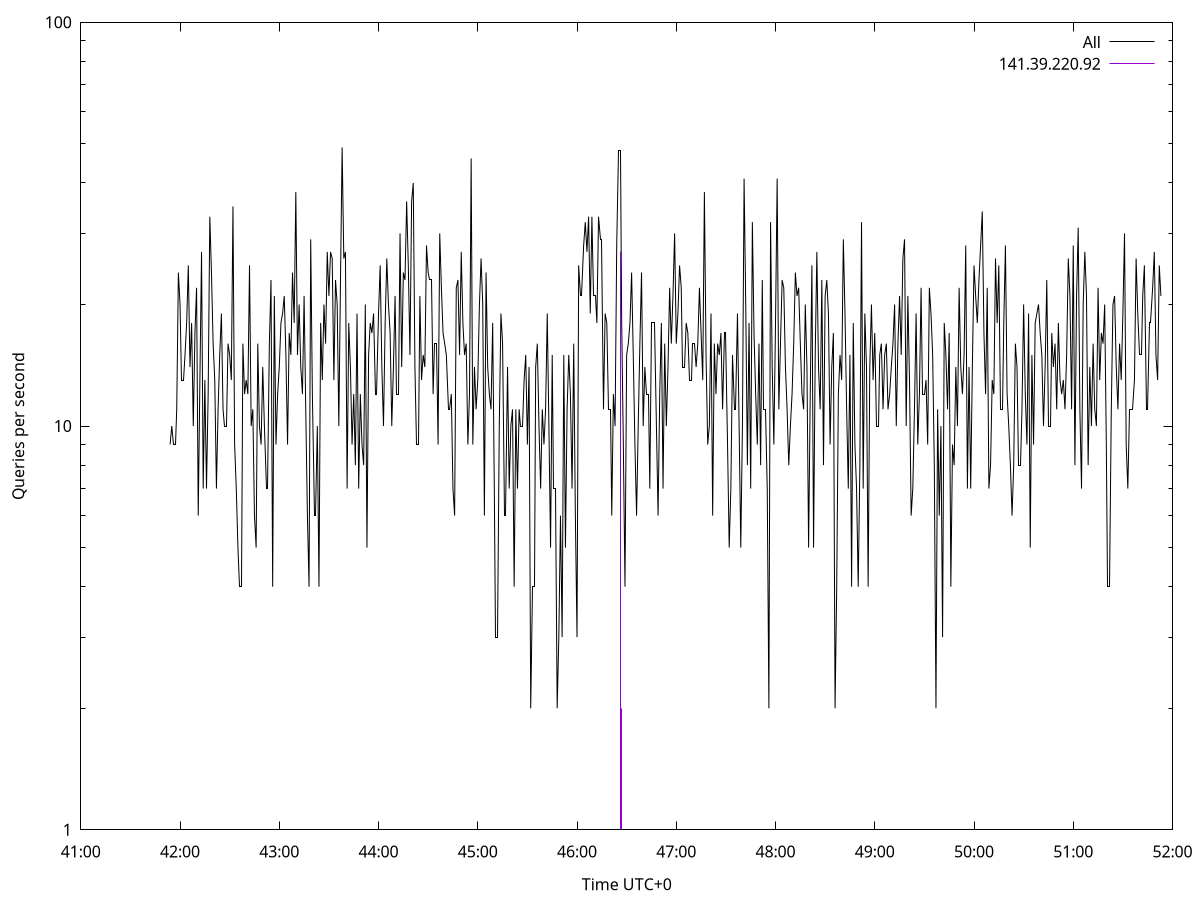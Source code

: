 set terminal pngcairo size 1024,768
set output 'Sun Jan  7 04:41:54 2024.png'
set ylabel 'Queries per second'
set xlabel 'Time UTC+0'
set xdata time
set timefmt "%s"
set log y
plot \
'-' using 1:2 linecolor 0 linetype 2 with lines title 'All', \
'-' using 1:2 linecolor 1 linetype 3 with impulses title "141.39.220.92"
1704577314 9
1704577315 10
1704577316 9
1704577317 9
1704577318 11
1704577319 24
1704577320 20
1704577321 13
1704577322 13
1704577323 15
1704577324 18
1704577325 25
1704577326 14
1704577327 18
1704577328 10
1704577329 17
1704577330 22
1704577331 6
1704577332 13
1704577333 27
1704577334 7
1704577335 13
1704577336 7
1704577337 12
1704577338 33
1704577339 24
1704577340 16
1704577341 13
1704577342 7
1704577343 11
1704577344 15
1704577345 19
1704577346 11
1704577347 10
1704577348 10
1704577349 16
1704577350 15
1704577351 13
1704577352 35
1704577353 9
1704577354 7
1704577355 5
1704577356 4
1704577357 4
1704577358 16
1704577359 12
1704577360 13
1704577361 12
1704577362 25
1704577363 10
1704577364 11
1704577365 6
1704577366 5
1704577367 16
1704577368 10
1704577369 9
1704577370 14
1704577371 10
1704577372 7
1704577373 7
1704577374 16
1704577375 23
1704577376 4
1704577377 21
1704577378 9
1704577379 12
1704577380 14
1704577381 18
1704577382 19
1704577383 21
1704577384 15
1704577385 9
1704577386 17
1704577387 15
1704577388 24
1704577389 18
1704577390 38
1704577391 15
1704577392 20
1704577393 14
1704577394 12
1704577395 21
1704577396 11
1704577397 6
1704577398 4
1704577399 29
1704577400 12
1704577401 6
1704577402 6
1704577403 10
1704577404 4
1704577405 18
1704577406 13
1704577407 20
1704577408 16
1704577409 27
1704577410 21
1704577411 27
1704577412 26
1704577413 13
1704577414 23
1704577415 20
1704577416 10
1704577417 23
1704577418 49
1704577419 26
1704577420 27
1704577421 7
1704577422 18
1704577423 14
1704577424 9
1704577425 12
1704577426 8
1704577427 19
1704577428 7
1704577429 12
1704577430 9
1704577431 8
1704577432 20
1704577433 5
1704577434 15
1704577435 18
1704577436 17
1704577437 19
1704577438 12
1704577439 12
1704577440 19
1704577441 25
1704577442 14
1704577443 10
1704577444 18
1704577445 26
1704577446 20
1704577447 17
1704577448 10
1704577449 14
1704577450 21
1704577451 12
1704577452 12
1704577453 30
1704577454 14
1704577455 24
1704577456 23
1704577457 36
1704577458 25
1704577459 15
1704577460 36
1704577461 40
1704577462 14
1704577463 9
1704577464 9
1704577465 21
1704577466 13
1704577467 15
1704577468 14
1704577469 28
1704577470 24
1704577471 23
1704577472 23
1704577473 12
1704577474 16
1704577475 16
1704577476 9
1704577477 30
1704577478 22
1704577479 17
1704577480 16
1704577481 15
1704577482 11
1704577483 11
1704577484 12
1704577485 7
1704577486 6
1704577487 22
1704577488 23
1704577489 15
1704577490 27
1704577491 18
1704577492 15
1704577493 16
1704577494 9
1704577495 12
1704577496 46
1704577497 9
1704577498 14
1704577499 11
1704577500 13
1704577501 20
1704577502 26
1704577503 20
1704577504 6
1704577505 24
1704577506 14
1704577507 12
1704577508 11
1704577509 18
1704577510 7
1704577511 3
1704577512 3
1704577513 10
1704577514 19
1704577515 16
1704577516 6
1704577517 6
1704577518 14
1704577519 7
1704577520 10
1704577521 11
1704577522 4
1704577523 11
1704577524 7
1704577525 11
1704577526 10
1704577527 10
1704577528 13
1704577529 15
1704577530 9
1704577531 14
1704577532 2
1704577533 4
1704577534 4
1704577535 14
1704577536 16
1704577537 10
1704577538 7
1704577539 11
1704577540 9
1704577541 11
1704577542 19
1704577543 10
1704577544 5
1704577545 15
1704577546 7
1704577547 7
1704577548 2
1704577549 3
1704577550 6
1704577551 3
1704577552 15
1704577553 5
1704577554 11
1704577555 15
1704577556 12
1704577557 7
1704577558 16
1704577559 6
1704577560 3
1704577561 25
1704577562 21
1704577563 21
1704577564 28
1704577565 32
1704577566 27
1704577567 33
1704577568 19
1704577569 33
1704577570 21
1704577571 21
1704577572 18
1704577573 33
1704577574 29
1704577575 29
1704577576 11
1704577577 19
1704577578 18
1704577579 11
1704577580 11
1704577581 6
1704577582 12
1704577583 10
1704577584 28
1704577585 48
1704577586 48
1704577587 18
1704577588 9
1704577589 4
1704577590 15
1704577591 16
1704577592 18
1704577593 24
1704577594 15
1704577595 9
1704577596 6
1704577597 10
1704577598 16
1704577599 24
1704577600 10
1704577601 14
1704577602 12
1704577603 12
1704577604 7
1704577605 18
1704577606 18
1704577607 18
1704577608 10
1704577609 6
1704577610 12
1704577611 18
1704577612 7
1704577613 16
1704577614 10
1704577615 14
1704577616 22
1704577617 16
1704577618 21
1704577619 30
1704577620 16
1704577621 19
1704577622 25
1704577623 22
1704577624 14
1704577625 14
1704577626 18
1704577627 17
1704577628 13
1704577629 13
1704577630 16
1704577631 16
1704577632 14
1704577633 16
1704577634 22
1704577635 17
1704577636 13
1704577637 38
1704577638 15
1704577639 9
1704577640 10
1704577641 19
1704577642 6
1704577643 16
1704577644 12
1704577645 16
1704577646 15
1704577647 17
1704577648 11
1704577649 17
1704577650 17
1704577651 9
1704577652 5
1704577653 7
1704577654 15
1704577655 11
1704577656 11
1704577657 19
1704577658 10
1704577659 5
1704577660 10
1704577661 41
1704577662 20
1704577663 8
1704577664 18
1704577665 7
1704577666 32
1704577667 17
1704577668 12
1704577669 9
1704577670 16
1704577671 8
1704577672 23
1704577673 11
1704577674 11
1704577675 7
1704577676 2
1704577677 32
1704577678 14
1704577679 9
1704577680 18
1704577681 41
1704577682 11
1704577683 16
1704577684 23
1704577685 22
1704577686 14
1704577687 11
1704577688 8
1704577689 10
1704577690 12
1704577691 16
1704577692 24
1704577693 21
1704577694 22
1704577695 16
1704577696 12
1704577697 11
1704577698 20
1704577699 14
1704577700 5
1704577701 12
1704577702 25
1704577703 5
1704577704 15
1704577705 27
1704577706 14
1704577707 11
1704577708 23
1704577709 8
1704577710 21
1704577711 23
1704577712 19
1704577713 9
1704577714 14
1704577715 17
1704577716 2
1704577717 4
1704577718 12
1704577719 15
1704577720 13
1704577721 29
1704577722 19
1704577723 11
1704577724 7
1704577725 15
1704577726 4
1704577727 18
1704577728 9
1704577729 7
1704577730 4
1704577731 8
1704577732 32
1704577733 7
1704577734 19
1704577735 14
1704577736 4
1704577737 14
1704577738 20
1704577739 13
1704577740 17
1704577741 10
1704577742 10
1704577743 15
1704577744 16
1704577745 11
1704577746 15
1704577747 16
1704577748 11
1704577749 12
1704577750 14
1704577751 16
1704577752 20
1704577753 10
1704577754 16
1704577755 21
1704577756 15
1704577757 26
1704577758 29
1704577759 10
1704577760 21
1704577761 13
1704577762 6
1704577763 7
1704577764 11
1704577765 19
1704577766 9
1704577767 12
1704577768 22
1704577769 12
1704577770 12
1704577771 13
1704577772 9
1704577773 22
1704577774 19
1704577775 15
1704577776 8
1704577777 2
1704577778 11
1704577779 6
1704577780 10
1704577781 3
1704577782 18
1704577783 15
1704577784 11
1704577785 17
1704577786 4
1704577787 9
1704577788 8
1704577789 14
1704577790 10
1704577791 22
1704577792 14
1704577793 12
1704577794 15
1704577795 28
1704577796 7
1704577797 14
1704577798 7
1704577799 14
1704577800 25
1704577801 21
1704577802 18
1704577803 23
1704577804 28
1704577805 34
1704577806 17
1704577807 12
1704577808 22
1704577809 7
1704577810 8
1704577811 13
1704577812 12
1704577813 26
1704577814 18
1704577815 25
1704577816 11
1704577817 11
1704577818 18
1704577819 28
1704577820 12
1704577821 10
1704577822 8
1704577823 6
1704577824 8
1704577825 16
1704577826 14
1704577827 8
1704577828 8
1704577829 11
1704577830 20
1704577831 12
1704577832 9
1704577833 19
1704577834 5
1704577835 15
1704577836 9
1704577837 18
1704577838 19
1704577839 20
1704577840 17
1704577841 15
1704577842 10
1704577843 14
1704577844 23
1704577845 10
1704577846 10
1704577847 17
1704577848 14
1704577849 16
1704577850 11
1704577851 18
1704577852 13
1704577853 12
1704577854 13
1704577855 11
1704577856 15
1704577857 26
1704577858 21
1704577859 11
1704577860 28
1704577861 8
1704577862 21
1704577863 31
1704577864 11
1704577865 7
1704577866 20
1704577867 27
1704577868 21
1704577869 8
1704577870 14
1704577871 10
1704577872 16
1704577873 11
1704577874 10
1704577875 22
1704577876 13
1704577877 17
1704577878 16
1704577879 20
1704577880 9
1704577881 4
1704577882 4
1704577883 11
1704577884 20
1704577885 21
1704577886 14
1704577887 11
1704577888 16
1704577889 13
1704577890 19
1704577891 30
1704577892 9
1704577893 7
1704577894 11
1704577895 11
1704577896 11
1704577897 13
1704577898 26
1704577899 19
1704577900 15
1704577901 15
1704577902 21
1704577903 25
1704577904 11
1704577905 11
1704577906 18
1704577907 18
1704577908 22
1704577909 27
1704577910 15
1704577911 13
1704577912 25
1704577913 21

e
1704577586 27
1704577587 2

e
